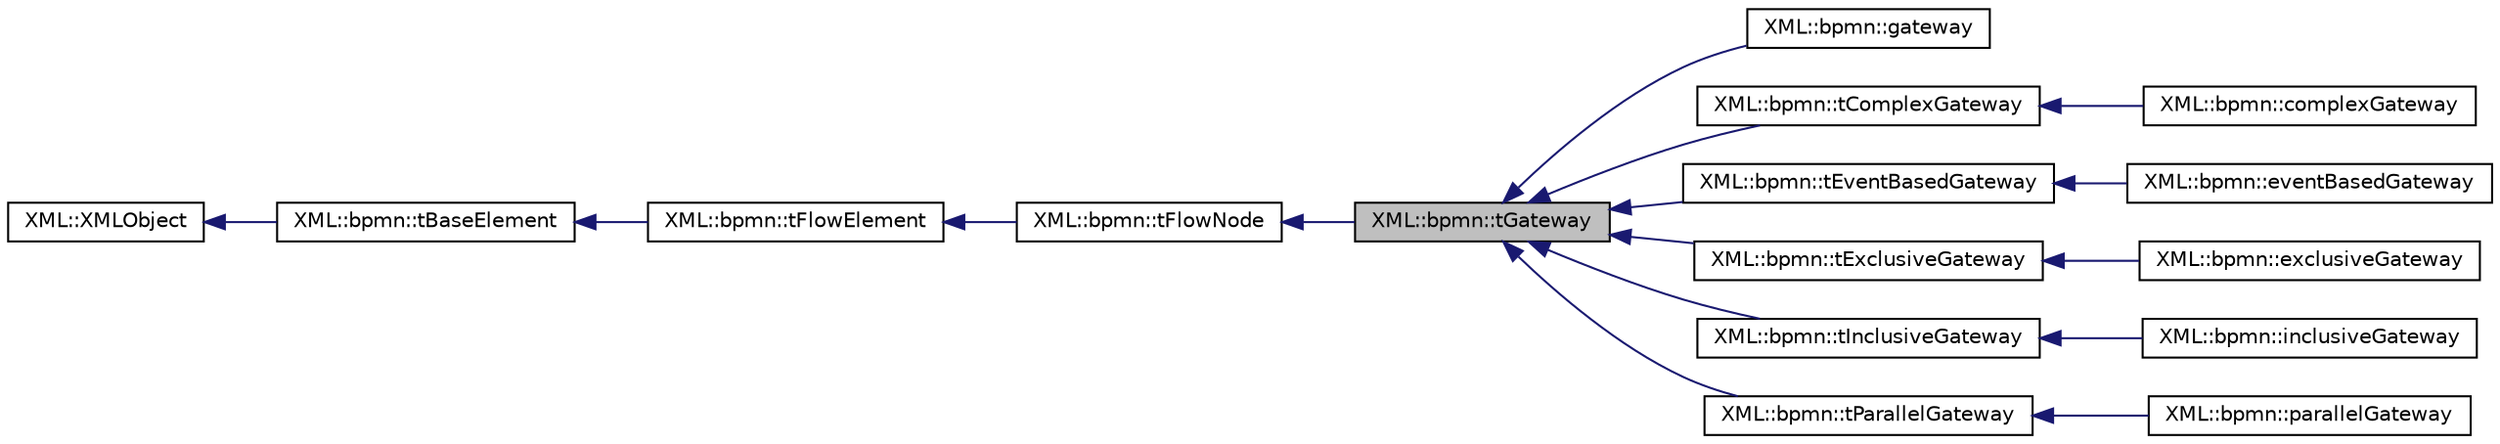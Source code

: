 digraph "XML::bpmn::tGateway"
{
 // LATEX_PDF_SIZE
  edge [fontname="Helvetica",fontsize="10",labelfontname="Helvetica",labelfontsize="10"];
  node [fontname="Helvetica",fontsize="10",shape=record];
  rankdir="LR";
  Node1 [label="XML::bpmn::tGateway",height=0.2,width=0.4,color="black", fillcolor="grey75", style="filled", fontcolor="black",tooltip=" "];
  Node2 -> Node1 [dir="back",color="midnightblue",fontsize="10",style="solid",fontname="Helvetica"];
  Node2 [label="XML::bpmn::tFlowNode",height=0.2,width=0.4,color="black", fillcolor="white", style="filled",URL="$classXML_1_1bpmn_1_1tFlowNode.html",tooltip=" "];
  Node3 -> Node2 [dir="back",color="midnightblue",fontsize="10",style="solid",fontname="Helvetica"];
  Node3 [label="XML::bpmn::tFlowElement",height=0.2,width=0.4,color="black", fillcolor="white", style="filled",URL="$classXML_1_1bpmn_1_1tFlowElement.html",tooltip=" "];
  Node4 -> Node3 [dir="back",color="midnightblue",fontsize="10",style="solid",fontname="Helvetica"];
  Node4 [label="XML::bpmn::tBaseElement",height=0.2,width=0.4,color="black", fillcolor="white", style="filled",URL="$classXML_1_1bpmn_1_1tBaseElement.html",tooltip=" "];
  Node5 -> Node4 [dir="back",color="midnightblue",fontsize="10",style="solid",fontname="Helvetica"];
  Node5 [label="XML::XMLObject",height=0.2,width=0.4,color="black", fillcolor="white", style="filled",URL="$classXML_1_1XMLObject.html",tooltip=" "];
  Node1 -> Node6 [dir="back",color="midnightblue",fontsize="10",style="solid",fontname="Helvetica"];
  Node6 [label="XML::bpmn::gateway",height=0.2,width=0.4,color="black", fillcolor="white", style="filled",URL="$classXML_1_1bpmn_1_1gateway.html",tooltip=" "];
  Node1 -> Node7 [dir="back",color="midnightblue",fontsize="10",style="solid",fontname="Helvetica"];
  Node7 [label="XML::bpmn::tComplexGateway",height=0.2,width=0.4,color="black", fillcolor="white", style="filled",URL="$classXML_1_1bpmn_1_1tComplexGateway.html",tooltip=" "];
  Node7 -> Node8 [dir="back",color="midnightblue",fontsize="10",style="solid",fontname="Helvetica"];
  Node8 [label="XML::bpmn::complexGateway",height=0.2,width=0.4,color="black", fillcolor="white", style="filled",URL="$classXML_1_1bpmn_1_1complexGateway.html",tooltip=" "];
  Node1 -> Node9 [dir="back",color="midnightblue",fontsize="10",style="solid",fontname="Helvetica"];
  Node9 [label="XML::bpmn::tEventBasedGateway",height=0.2,width=0.4,color="black", fillcolor="white", style="filled",URL="$classXML_1_1bpmn_1_1tEventBasedGateway.html",tooltip=" "];
  Node9 -> Node10 [dir="back",color="midnightblue",fontsize="10",style="solid",fontname="Helvetica"];
  Node10 [label="XML::bpmn::eventBasedGateway",height=0.2,width=0.4,color="black", fillcolor="white", style="filled",URL="$classXML_1_1bpmn_1_1eventBasedGateway.html",tooltip=" "];
  Node1 -> Node11 [dir="back",color="midnightblue",fontsize="10",style="solid",fontname="Helvetica"];
  Node11 [label="XML::bpmn::tExclusiveGateway",height=0.2,width=0.4,color="black", fillcolor="white", style="filled",URL="$classXML_1_1bpmn_1_1tExclusiveGateway.html",tooltip=" "];
  Node11 -> Node12 [dir="back",color="midnightblue",fontsize="10",style="solid",fontname="Helvetica"];
  Node12 [label="XML::bpmn::exclusiveGateway",height=0.2,width=0.4,color="black", fillcolor="white", style="filled",URL="$classXML_1_1bpmn_1_1exclusiveGateway.html",tooltip=" "];
  Node1 -> Node13 [dir="back",color="midnightblue",fontsize="10",style="solid",fontname="Helvetica"];
  Node13 [label="XML::bpmn::tInclusiveGateway",height=0.2,width=0.4,color="black", fillcolor="white", style="filled",URL="$classXML_1_1bpmn_1_1tInclusiveGateway.html",tooltip=" "];
  Node13 -> Node14 [dir="back",color="midnightblue",fontsize="10",style="solid",fontname="Helvetica"];
  Node14 [label="XML::bpmn::inclusiveGateway",height=0.2,width=0.4,color="black", fillcolor="white", style="filled",URL="$classXML_1_1bpmn_1_1inclusiveGateway.html",tooltip=" "];
  Node1 -> Node15 [dir="back",color="midnightblue",fontsize="10",style="solid",fontname="Helvetica"];
  Node15 [label="XML::bpmn::tParallelGateway",height=0.2,width=0.4,color="black", fillcolor="white", style="filled",URL="$classXML_1_1bpmn_1_1tParallelGateway.html",tooltip=" "];
  Node15 -> Node16 [dir="back",color="midnightblue",fontsize="10",style="solid",fontname="Helvetica"];
  Node16 [label="XML::bpmn::parallelGateway",height=0.2,width=0.4,color="black", fillcolor="white", style="filled",URL="$classXML_1_1bpmn_1_1parallelGateway.html",tooltip=" "];
}
